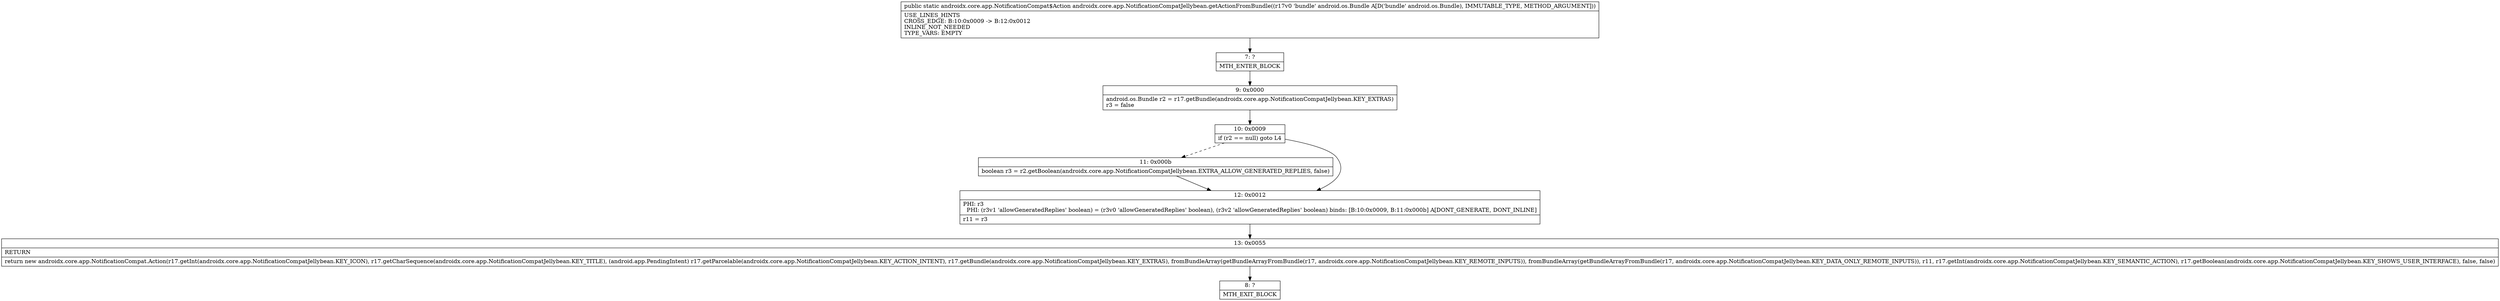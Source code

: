 digraph "CFG forandroidx.core.app.NotificationCompatJellybean.getActionFromBundle(Landroid\/os\/Bundle;)Landroidx\/core\/app\/NotificationCompat$Action;" {
Node_7 [shape=record,label="{7\:\ ?|MTH_ENTER_BLOCK\l}"];
Node_9 [shape=record,label="{9\:\ 0x0000|android.os.Bundle r2 = r17.getBundle(androidx.core.app.NotificationCompatJellybean.KEY_EXTRAS)\lr3 = false\l}"];
Node_10 [shape=record,label="{10\:\ 0x0009|if (r2 == null) goto L4\l}"];
Node_11 [shape=record,label="{11\:\ 0x000b|boolean r3 = r2.getBoolean(androidx.core.app.NotificationCompatJellybean.EXTRA_ALLOW_GENERATED_REPLIES, false)\l}"];
Node_12 [shape=record,label="{12\:\ 0x0012|PHI: r3 \l  PHI: (r3v1 'allowGeneratedReplies' boolean) = (r3v0 'allowGeneratedReplies' boolean), (r3v2 'allowGeneratedReplies' boolean) binds: [B:10:0x0009, B:11:0x000b] A[DONT_GENERATE, DONT_INLINE]\l|r11 = r3\l}"];
Node_13 [shape=record,label="{13\:\ 0x0055|RETURN\l|return new androidx.core.app.NotificationCompat.Action(r17.getInt(androidx.core.app.NotificationCompatJellybean.KEY_ICON), r17.getCharSequence(androidx.core.app.NotificationCompatJellybean.KEY_TITLE), (android.app.PendingIntent) r17.getParcelable(androidx.core.app.NotificationCompatJellybean.KEY_ACTION_INTENT), r17.getBundle(androidx.core.app.NotificationCompatJellybean.KEY_EXTRAS), fromBundleArray(getBundleArrayFromBundle(r17, androidx.core.app.NotificationCompatJellybean.KEY_REMOTE_INPUTS)), fromBundleArray(getBundleArrayFromBundle(r17, androidx.core.app.NotificationCompatJellybean.KEY_DATA_ONLY_REMOTE_INPUTS)), r11, r17.getInt(androidx.core.app.NotificationCompatJellybean.KEY_SEMANTIC_ACTION), r17.getBoolean(androidx.core.app.NotificationCompatJellybean.KEY_SHOWS_USER_INTERFACE), false, false)\l}"];
Node_8 [shape=record,label="{8\:\ ?|MTH_EXIT_BLOCK\l}"];
MethodNode[shape=record,label="{public static androidx.core.app.NotificationCompat$Action androidx.core.app.NotificationCompatJellybean.getActionFromBundle((r17v0 'bundle' android.os.Bundle A[D('bundle' android.os.Bundle), IMMUTABLE_TYPE, METHOD_ARGUMENT]))  | USE_LINES_HINTS\lCROSS_EDGE: B:10:0x0009 \-\> B:12:0x0012\lINLINE_NOT_NEEDED\lTYPE_VARS: EMPTY\l}"];
MethodNode -> Node_7;Node_7 -> Node_9;
Node_9 -> Node_10;
Node_10 -> Node_11[style=dashed];
Node_10 -> Node_12;
Node_11 -> Node_12;
Node_12 -> Node_13;
Node_13 -> Node_8;
}

